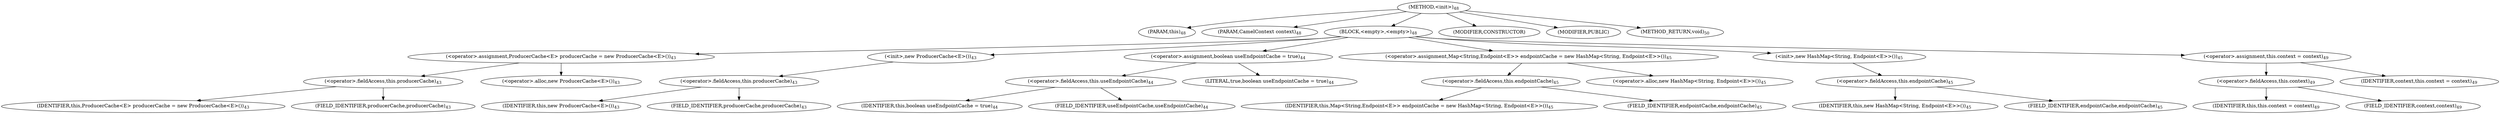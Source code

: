digraph "&lt;init&gt;" {  
"144" [label = <(METHOD,&lt;init&gt;)<SUB>48</SUB>> ]
"4" [label = <(PARAM,this)<SUB>48</SUB>> ]
"145" [label = <(PARAM,CamelContext context)<SUB>48</SUB>> ]
"146" [label = <(BLOCK,&lt;empty&gt;,&lt;empty&gt;)<SUB>48</SUB>> ]
"147" [label = <(&lt;operator&gt;.assignment,ProducerCache&lt;E&gt; producerCache = new ProducerCache&lt;E&gt;())<SUB>43</SUB>> ]
"148" [label = <(&lt;operator&gt;.fieldAccess,this.producerCache)<SUB>43</SUB>> ]
"149" [label = <(IDENTIFIER,this,ProducerCache&lt;E&gt; producerCache = new ProducerCache&lt;E&gt;())<SUB>43</SUB>> ]
"150" [label = <(FIELD_IDENTIFIER,producerCache,producerCache)<SUB>43</SUB>> ]
"151" [label = <(&lt;operator&gt;.alloc,new ProducerCache&lt;E&gt;())<SUB>43</SUB>> ]
"152" [label = <(&lt;init&gt;,new ProducerCache&lt;E&gt;())<SUB>43</SUB>> ]
"153" [label = <(&lt;operator&gt;.fieldAccess,this.producerCache)<SUB>43</SUB>> ]
"154" [label = <(IDENTIFIER,this,new ProducerCache&lt;E&gt;())<SUB>43</SUB>> ]
"155" [label = <(FIELD_IDENTIFIER,producerCache,producerCache)<SUB>43</SUB>> ]
"156" [label = <(&lt;operator&gt;.assignment,boolean useEndpointCache = true)<SUB>44</SUB>> ]
"157" [label = <(&lt;operator&gt;.fieldAccess,this.useEndpointCache)<SUB>44</SUB>> ]
"158" [label = <(IDENTIFIER,this,boolean useEndpointCache = true)<SUB>44</SUB>> ]
"159" [label = <(FIELD_IDENTIFIER,useEndpointCache,useEndpointCache)<SUB>44</SUB>> ]
"160" [label = <(LITERAL,true,boolean useEndpointCache = true)<SUB>44</SUB>> ]
"161" [label = <(&lt;operator&gt;.assignment,Map&lt;String,Endpoint&lt;E&gt;&gt; endpointCache = new HashMap&lt;String, Endpoint&lt;E&gt;&gt;())<SUB>45</SUB>> ]
"162" [label = <(&lt;operator&gt;.fieldAccess,this.endpointCache)<SUB>45</SUB>> ]
"163" [label = <(IDENTIFIER,this,Map&lt;String,Endpoint&lt;E&gt;&gt; endpointCache = new HashMap&lt;String, Endpoint&lt;E&gt;&gt;())<SUB>45</SUB>> ]
"164" [label = <(FIELD_IDENTIFIER,endpointCache,endpointCache)<SUB>45</SUB>> ]
"165" [label = <(&lt;operator&gt;.alloc,new HashMap&lt;String, Endpoint&lt;E&gt;&gt;())<SUB>45</SUB>> ]
"166" [label = <(&lt;init&gt;,new HashMap&lt;String, Endpoint&lt;E&gt;&gt;())<SUB>45</SUB>> ]
"167" [label = <(&lt;operator&gt;.fieldAccess,this.endpointCache)<SUB>45</SUB>> ]
"168" [label = <(IDENTIFIER,this,new HashMap&lt;String, Endpoint&lt;E&gt;&gt;())<SUB>45</SUB>> ]
"169" [label = <(FIELD_IDENTIFIER,endpointCache,endpointCache)<SUB>45</SUB>> ]
"170" [label = <(&lt;operator&gt;.assignment,this.context = context)<SUB>49</SUB>> ]
"171" [label = <(&lt;operator&gt;.fieldAccess,this.context)<SUB>49</SUB>> ]
"3" [label = <(IDENTIFIER,this,this.context = context)<SUB>49</SUB>> ]
"172" [label = <(FIELD_IDENTIFIER,context,context)<SUB>49</SUB>> ]
"173" [label = <(IDENTIFIER,context,this.context = context)<SUB>49</SUB>> ]
"174" [label = <(MODIFIER,CONSTRUCTOR)> ]
"175" [label = <(MODIFIER,PUBLIC)> ]
"176" [label = <(METHOD_RETURN,void)<SUB>50</SUB>> ]
  "144" -> "4" 
  "144" -> "145" 
  "144" -> "146" 
  "144" -> "174" 
  "144" -> "175" 
  "144" -> "176" 
  "146" -> "147" 
  "146" -> "152" 
  "146" -> "156" 
  "146" -> "161" 
  "146" -> "166" 
  "146" -> "170" 
  "147" -> "148" 
  "147" -> "151" 
  "148" -> "149" 
  "148" -> "150" 
  "152" -> "153" 
  "153" -> "154" 
  "153" -> "155" 
  "156" -> "157" 
  "156" -> "160" 
  "157" -> "158" 
  "157" -> "159" 
  "161" -> "162" 
  "161" -> "165" 
  "162" -> "163" 
  "162" -> "164" 
  "166" -> "167" 
  "167" -> "168" 
  "167" -> "169" 
  "170" -> "171" 
  "170" -> "173" 
  "171" -> "3" 
  "171" -> "172" 
}
